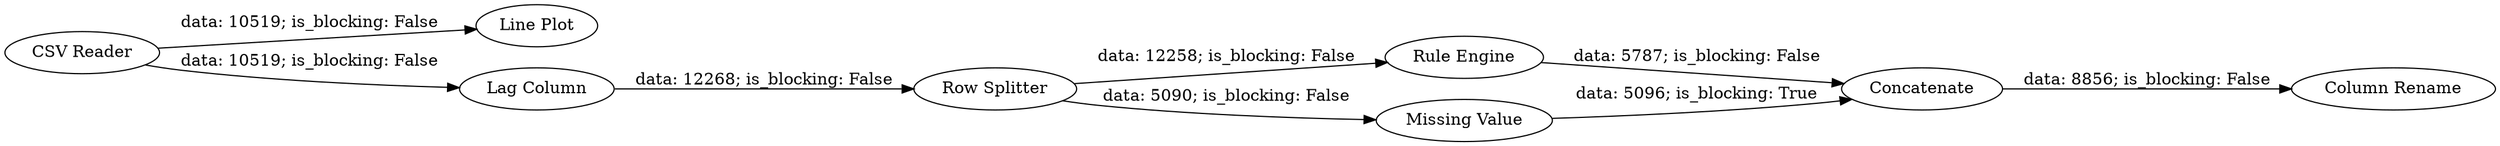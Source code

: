 digraph {
	"5805673086027172580_3" [label="Row Splitter"]
	"5805673086027172580_4" [label="Rule Engine"]
	"5805673086027172580_8" [label="Line Plot"]
	"5805673086027172580_2" [label="Lag Column"]
	"5805673086027172580_1" [label="CSV Reader"]
	"5805673086027172580_5" [label="Missing Value"]
	"5805673086027172580_6" [label=Concatenate]
	"5805673086027172580_7" [label="Column Rename"]
	"5805673086027172580_1" -> "5805673086027172580_8" [label="data: 10519; is_blocking: False"]
	"5805673086027172580_2" -> "5805673086027172580_3" [label="data: 12268; is_blocking: False"]
	"5805673086027172580_3" -> "5805673086027172580_5" [label="data: 5090; is_blocking: False"]
	"5805673086027172580_4" -> "5805673086027172580_6" [label="data: 5787; is_blocking: False"]
	"5805673086027172580_1" -> "5805673086027172580_2" [label="data: 10519; is_blocking: False"]
	"5805673086027172580_3" -> "5805673086027172580_4" [label="data: 12258; is_blocking: False"]
	"5805673086027172580_5" -> "5805673086027172580_6" [label="data: 5096; is_blocking: True"]
	"5805673086027172580_6" -> "5805673086027172580_7" [label="data: 8856; is_blocking: False"]
	rankdir=LR
}
